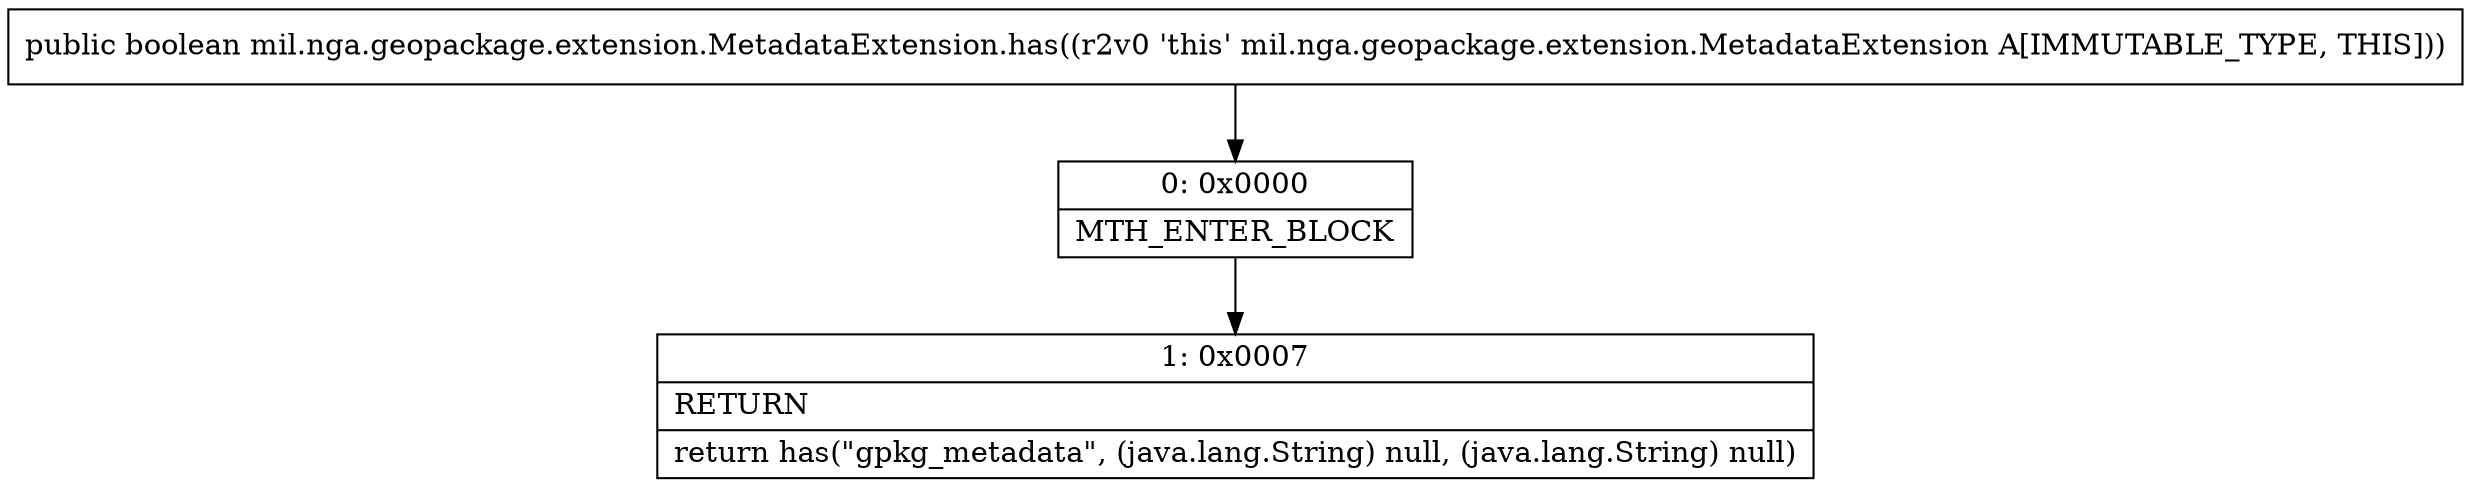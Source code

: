 digraph "CFG formil.nga.geopackage.extension.MetadataExtension.has()Z" {
Node_0 [shape=record,label="{0\:\ 0x0000|MTH_ENTER_BLOCK\l}"];
Node_1 [shape=record,label="{1\:\ 0x0007|RETURN\l|return has(\"gpkg_metadata\", (java.lang.String) null, (java.lang.String) null)\l}"];
MethodNode[shape=record,label="{public boolean mil.nga.geopackage.extension.MetadataExtension.has((r2v0 'this' mil.nga.geopackage.extension.MetadataExtension A[IMMUTABLE_TYPE, THIS])) }"];
MethodNode -> Node_0;
Node_0 -> Node_1;
}

